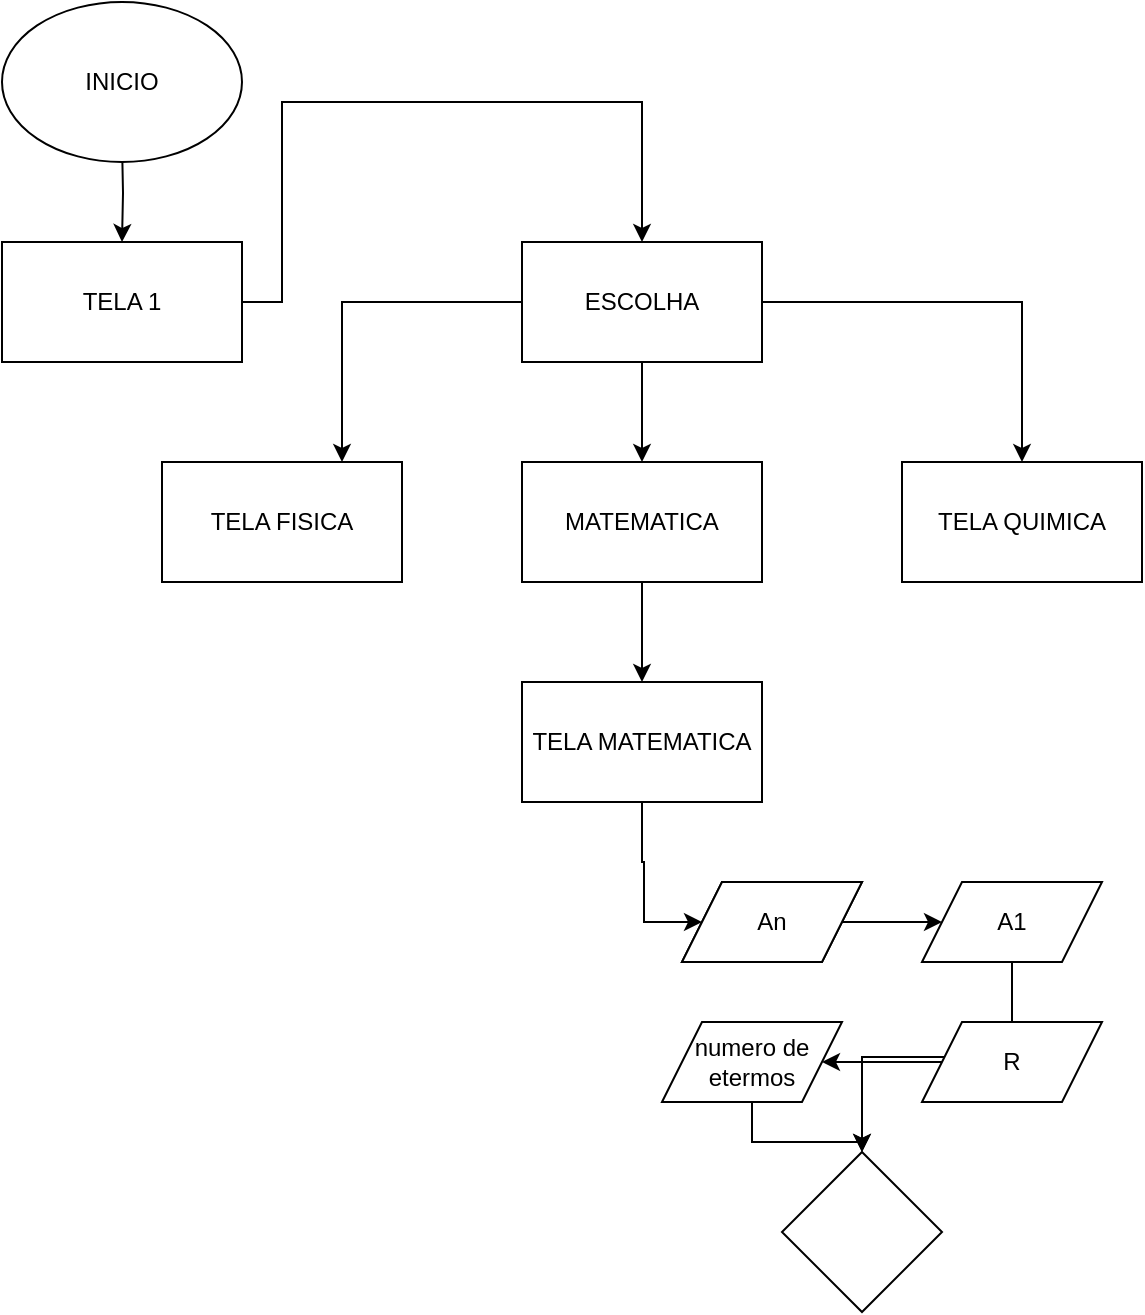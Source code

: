 <mxfile version="22.0.8" type="github">
  <diagram name="Página-1" id="5s9Gq-krAK9BcM5YJaVG">
    <mxGraphModel dx="941" dy="498" grid="1" gridSize="10" guides="1" tooltips="1" connect="1" arrows="1" fold="1" page="1" pageScale="1" pageWidth="827" pageHeight="1169" math="0" shadow="0">
      <root>
        <mxCell id="0" />
        <mxCell id="1" parent="0" />
        <mxCell id="2KAfMyDs_t2Mga4Ne8DI-3" value="" style="edgeStyle=orthogonalEdgeStyle;rounded=0;orthogonalLoop=1;jettySize=auto;html=1;" edge="1" parent="1" target="2KAfMyDs_t2Mga4Ne8DI-2">
          <mxGeometry relative="1" as="geometry">
            <mxPoint x="80" y="80" as="sourcePoint" />
          </mxGeometry>
        </mxCell>
        <mxCell id="2KAfMyDs_t2Mga4Ne8DI-25" style="edgeStyle=orthogonalEdgeStyle;rounded=0;orthogonalLoop=1;jettySize=auto;html=1;entryX=0.5;entryY=0;entryDx=0;entryDy=0;" edge="1" parent="1" source="2KAfMyDs_t2Mga4Ne8DI-2" target="2KAfMyDs_t2Mga4Ne8DI-13">
          <mxGeometry relative="1" as="geometry">
            <mxPoint x="160" y="60" as="targetPoint" />
            <Array as="points">
              <mxPoint x="160" y="160" />
              <mxPoint x="160" y="60" />
              <mxPoint x="340" y="60" />
            </Array>
          </mxGeometry>
        </mxCell>
        <mxCell id="2KAfMyDs_t2Mga4Ne8DI-2" value="TELA 1" style="rounded=0;whiteSpace=wrap;html=1;" vertex="1" parent="1">
          <mxGeometry x="20" y="130" width="120" height="60" as="geometry" />
        </mxCell>
        <mxCell id="2KAfMyDs_t2Mga4Ne8DI-9" value="TELA FISICA" style="rounded=0;whiteSpace=wrap;html=1;" vertex="1" parent="1">
          <mxGeometry x="100" y="240" width="120" height="60" as="geometry" />
        </mxCell>
        <mxCell id="2KAfMyDs_t2Mga4Ne8DI-16" value="" style="edgeStyle=orthogonalEdgeStyle;rounded=0;orthogonalLoop=1;jettySize=auto;html=1;" edge="1" parent="1" source="2KAfMyDs_t2Mga4Ne8DI-13" target="2KAfMyDs_t2Mga4Ne8DI-15">
          <mxGeometry relative="1" as="geometry" />
        </mxCell>
        <mxCell id="2KAfMyDs_t2Mga4Ne8DI-21" value="" style="edgeStyle=orthogonalEdgeStyle;rounded=0;orthogonalLoop=1;jettySize=auto;html=1;" edge="1" parent="1" source="2KAfMyDs_t2Mga4Ne8DI-13" target="2KAfMyDs_t2Mga4Ne8DI-20">
          <mxGeometry relative="1" as="geometry" />
        </mxCell>
        <mxCell id="2KAfMyDs_t2Mga4Ne8DI-26" style="edgeStyle=orthogonalEdgeStyle;rounded=0;orthogonalLoop=1;jettySize=auto;html=1;entryX=0.75;entryY=0;entryDx=0;entryDy=0;" edge="1" parent="1" source="2KAfMyDs_t2Mga4Ne8DI-13" target="2KAfMyDs_t2Mga4Ne8DI-9">
          <mxGeometry relative="1" as="geometry" />
        </mxCell>
        <mxCell id="2KAfMyDs_t2Mga4Ne8DI-13" value="ESCOLHA" style="rounded=0;whiteSpace=wrap;html=1;" vertex="1" parent="1">
          <mxGeometry x="280" y="130" width="120" height="60" as="geometry" />
        </mxCell>
        <mxCell id="2KAfMyDs_t2Mga4Ne8DI-15" value="TELA QUIMICA" style="whiteSpace=wrap;html=1;rounded=0;" vertex="1" parent="1">
          <mxGeometry x="470" y="240" width="120" height="60" as="geometry" />
        </mxCell>
        <mxCell id="2KAfMyDs_t2Mga4Ne8DI-28" value="" style="edgeStyle=orthogonalEdgeStyle;rounded=0;orthogonalLoop=1;jettySize=auto;html=1;" edge="1" parent="1" source="2KAfMyDs_t2Mga4Ne8DI-20" target="2KAfMyDs_t2Mga4Ne8DI-27">
          <mxGeometry relative="1" as="geometry" />
        </mxCell>
        <mxCell id="2KAfMyDs_t2Mga4Ne8DI-20" value="MATEMATICA" style="rounded=0;whiteSpace=wrap;html=1;" vertex="1" parent="1">
          <mxGeometry x="280" y="240" width="120" height="60" as="geometry" />
        </mxCell>
        <mxCell id="2KAfMyDs_t2Mga4Ne8DI-24" value="INICIO" style="ellipse;whiteSpace=wrap;html=1;" vertex="1" parent="1">
          <mxGeometry x="20" y="10" width="120" height="80" as="geometry" />
        </mxCell>
        <mxCell id="2KAfMyDs_t2Mga4Ne8DI-29" style="edgeStyle=orthogonalEdgeStyle;rounded=0;orthogonalLoop=1;jettySize=auto;html=1;entryX=0;entryY=0.5;entryDx=0;entryDy=0;" edge="1" parent="1" source="2KAfMyDs_t2Mga4Ne8DI-27" target="2KAfMyDs_t2Mga4Ne8DI-30">
          <mxGeometry relative="1" as="geometry">
            <mxPoint x="340.0" y="470.0" as="targetPoint" />
            <Array as="points">
              <mxPoint x="340" y="440" />
              <mxPoint x="341" y="470" />
            </Array>
          </mxGeometry>
        </mxCell>
        <mxCell id="2KAfMyDs_t2Mga4Ne8DI-27" value="TELA MATEMATICA" style="whiteSpace=wrap;html=1;rounded=0;" vertex="1" parent="1">
          <mxGeometry x="280" y="350" width="120" height="60" as="geometry" />
        </mxCell>
        <mxCell id="2KAfMyDs_t2Mga4Ne8DI-30" value="an" style="shape=parallelogram;perimeter=parallelogramPerimeter;whiteSpace=wrap;html=1;fixedSize=1;" vertex="1" parent="1">
          <mxGeometry x="360" y="450" width="90" height="40" as="geometry" />
        </mxCell>
        <mxCell id="2KAfMyDs_t2Mga4Ne8DI-37" value="" style="edgeStyle=orthogonalEdgeStyle;rounded=0;orthogonalLoop=1;jettySize=auto;html=1;" edge="1" parent="1" source="2KAfMyDs_t2Mga4Ne8DI-31" target="2KAfMyDs_t2Mga4Ne8DI-32">
          <mxGeometry relative="1" as="geometry" />
        </mxCell>
        <mxCell id="2KAfMyDs_t2Mga4Ne8DI-31" value="An" style="shape=parallelogram;perimeter=parallelogramPerimeter;whiteSpace=wrap;html=1;fixedSize=1;" vertex="1" parent="1">
          <mxGeometry x="360" y="450" width="90" height="40" as="geometry" />
        </mxCell>
        <mxCell id="2KAfMyDs_t2Mga4Ne8DI-46" value="" style="edgeStyle=orthogonalEdgeStyle;rounded=0;orthogonalLoop=1;jettySize=auto;html=1;" edge="1" parent="1" source="2KAfMyDs_t2Mga4Ne8DI-32" target="2KAfMyDs_t2Mga4Ne8DI-36">
          <mxGeometry relative="1" as="geometry" />
        </mxCell>
        <mxCell id="2KAfMyDs_t2Mga4Ne8DI-32" value="A1" style="shape=parallelogram;perimeter=parallelogramPerimeter;whiteSpace=wrap;html=1;fixedSize=1;" vertex="1" parent="1">
          <mxGeometry x="480" y="450" width="90" height="40" as="geometry" />
        </mxCell>
        <mxCell id="2KAfMyDs_t2Mga4Ne8DI-35" style="edgeStyle=orthogonalEdgeStyle;rounded=0;orthogonalLoop=1;jettySize=auto;html=1;exitX=0.75;exitY=0;exitDx=0;exitDy=0;" edge="1" parent="1" source="2KAfMyDs_t2Mga4Ne8DI-33">
          <mxGeometry relative="1" as="geometry">
            <mxPoint x="407.75" y="540" as="targetPoint" />
          </mxGeometry>
        </mxCell>
        <mxCell id="2KAfMyDs_t2Mga4Ne8DI-45" style="edgeStyle=orthogonalEdgeStyle;rounded=0;orthogonalLoop=1;jettySize=auto;html=1;" edge="1" parent="1" source="2KAfMyDs_t2Mga4Ne8DI-33" target="2KAfMyDs_t2Mga4Ne8DI-36">
          <mxGeometry relative="1" as="geometry" />
        </mxCell>
        <mxCell id="2KAfMyDs_t2Mga4Ne8DI-33" value="numero de etermos" style="shape=parallelogram;perimeter=parallelogramPerimeter;whiteSpace=wrap;html=1;fixedSize=1;" vertex="1" parent="1">
          <mxGeometry x="350" y="520" width="90" height="40" as="geometry" />
        </mxCell>
        <mxCell id="2KAfMyDs_t2Mga4Ne8DI-44" value="" style="edgeStyle=orthogonalEdgeStyle;rounded=0;orthogonalLoop=1;jettySize=auto;html=1;" edge="1" parent="1" source="2KAfMyDs_t2Mga4Ne8DI-34" target="2KAfMyDs_t2Mga4Ne8DI-33">
          <mxGeometry relative="1" as="geometry" />
        </mxCell>
        <mxCell id="2KAfMyDs_t2Mga4Ne8DI-34" value="R" style="shape=parallelogram;perimeter=parallelogramPerimeter;whiteSpace=wrap;html=1;fixedSize=1;" vertex="1" parent="1">
          <mxGeometry x="480" y="520" width="90" height="40" as="geometry" />
        </mxCell>
        <mxCell id="2KAfMyDs_t2Mga4Ne8DI-36" value="" style="rhombus;whiteSpace=wrap;html=1;" vertex="1" parent="1">
          <mxGeometry x="410" y="585" width="80" height="80" as="geometry" />
        </mxCell>
      </root>
    </mxGraphModel>
  </diagram>
</mxfile>
